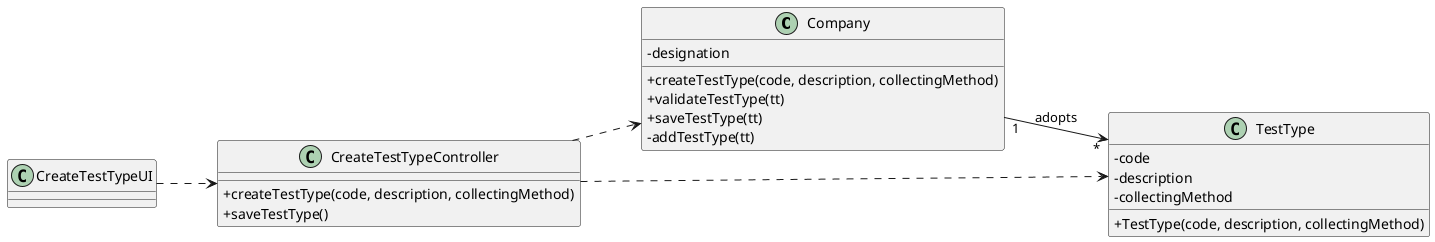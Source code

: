 @startuml
skinparam classAttributeIconSize 0
left to right direction

class "Company" as C {
-designation
+createTestType(code, description, collectingMethod)
+validateTestType(tt)
+saveTestType(tt)
-addTestType(tt)
}

class "TestType" as TT {
-code
-description
-collectingMethod
+TestType(code, description, collectingMethod)
}

class "CreateTestTypeController" as CTTC {
+createTestType(code, description, collectingMethod)
+saveTestType()
}

class "CreateTestTypeUI" as CTTUI
class "TestType" as TT
class "CreateTestTypeController" as CTTC
CTTUI ..> CTTC
CTTC ..> TT
CTTC ..> C
C "1" --> "*" TT : adopts

@enduml